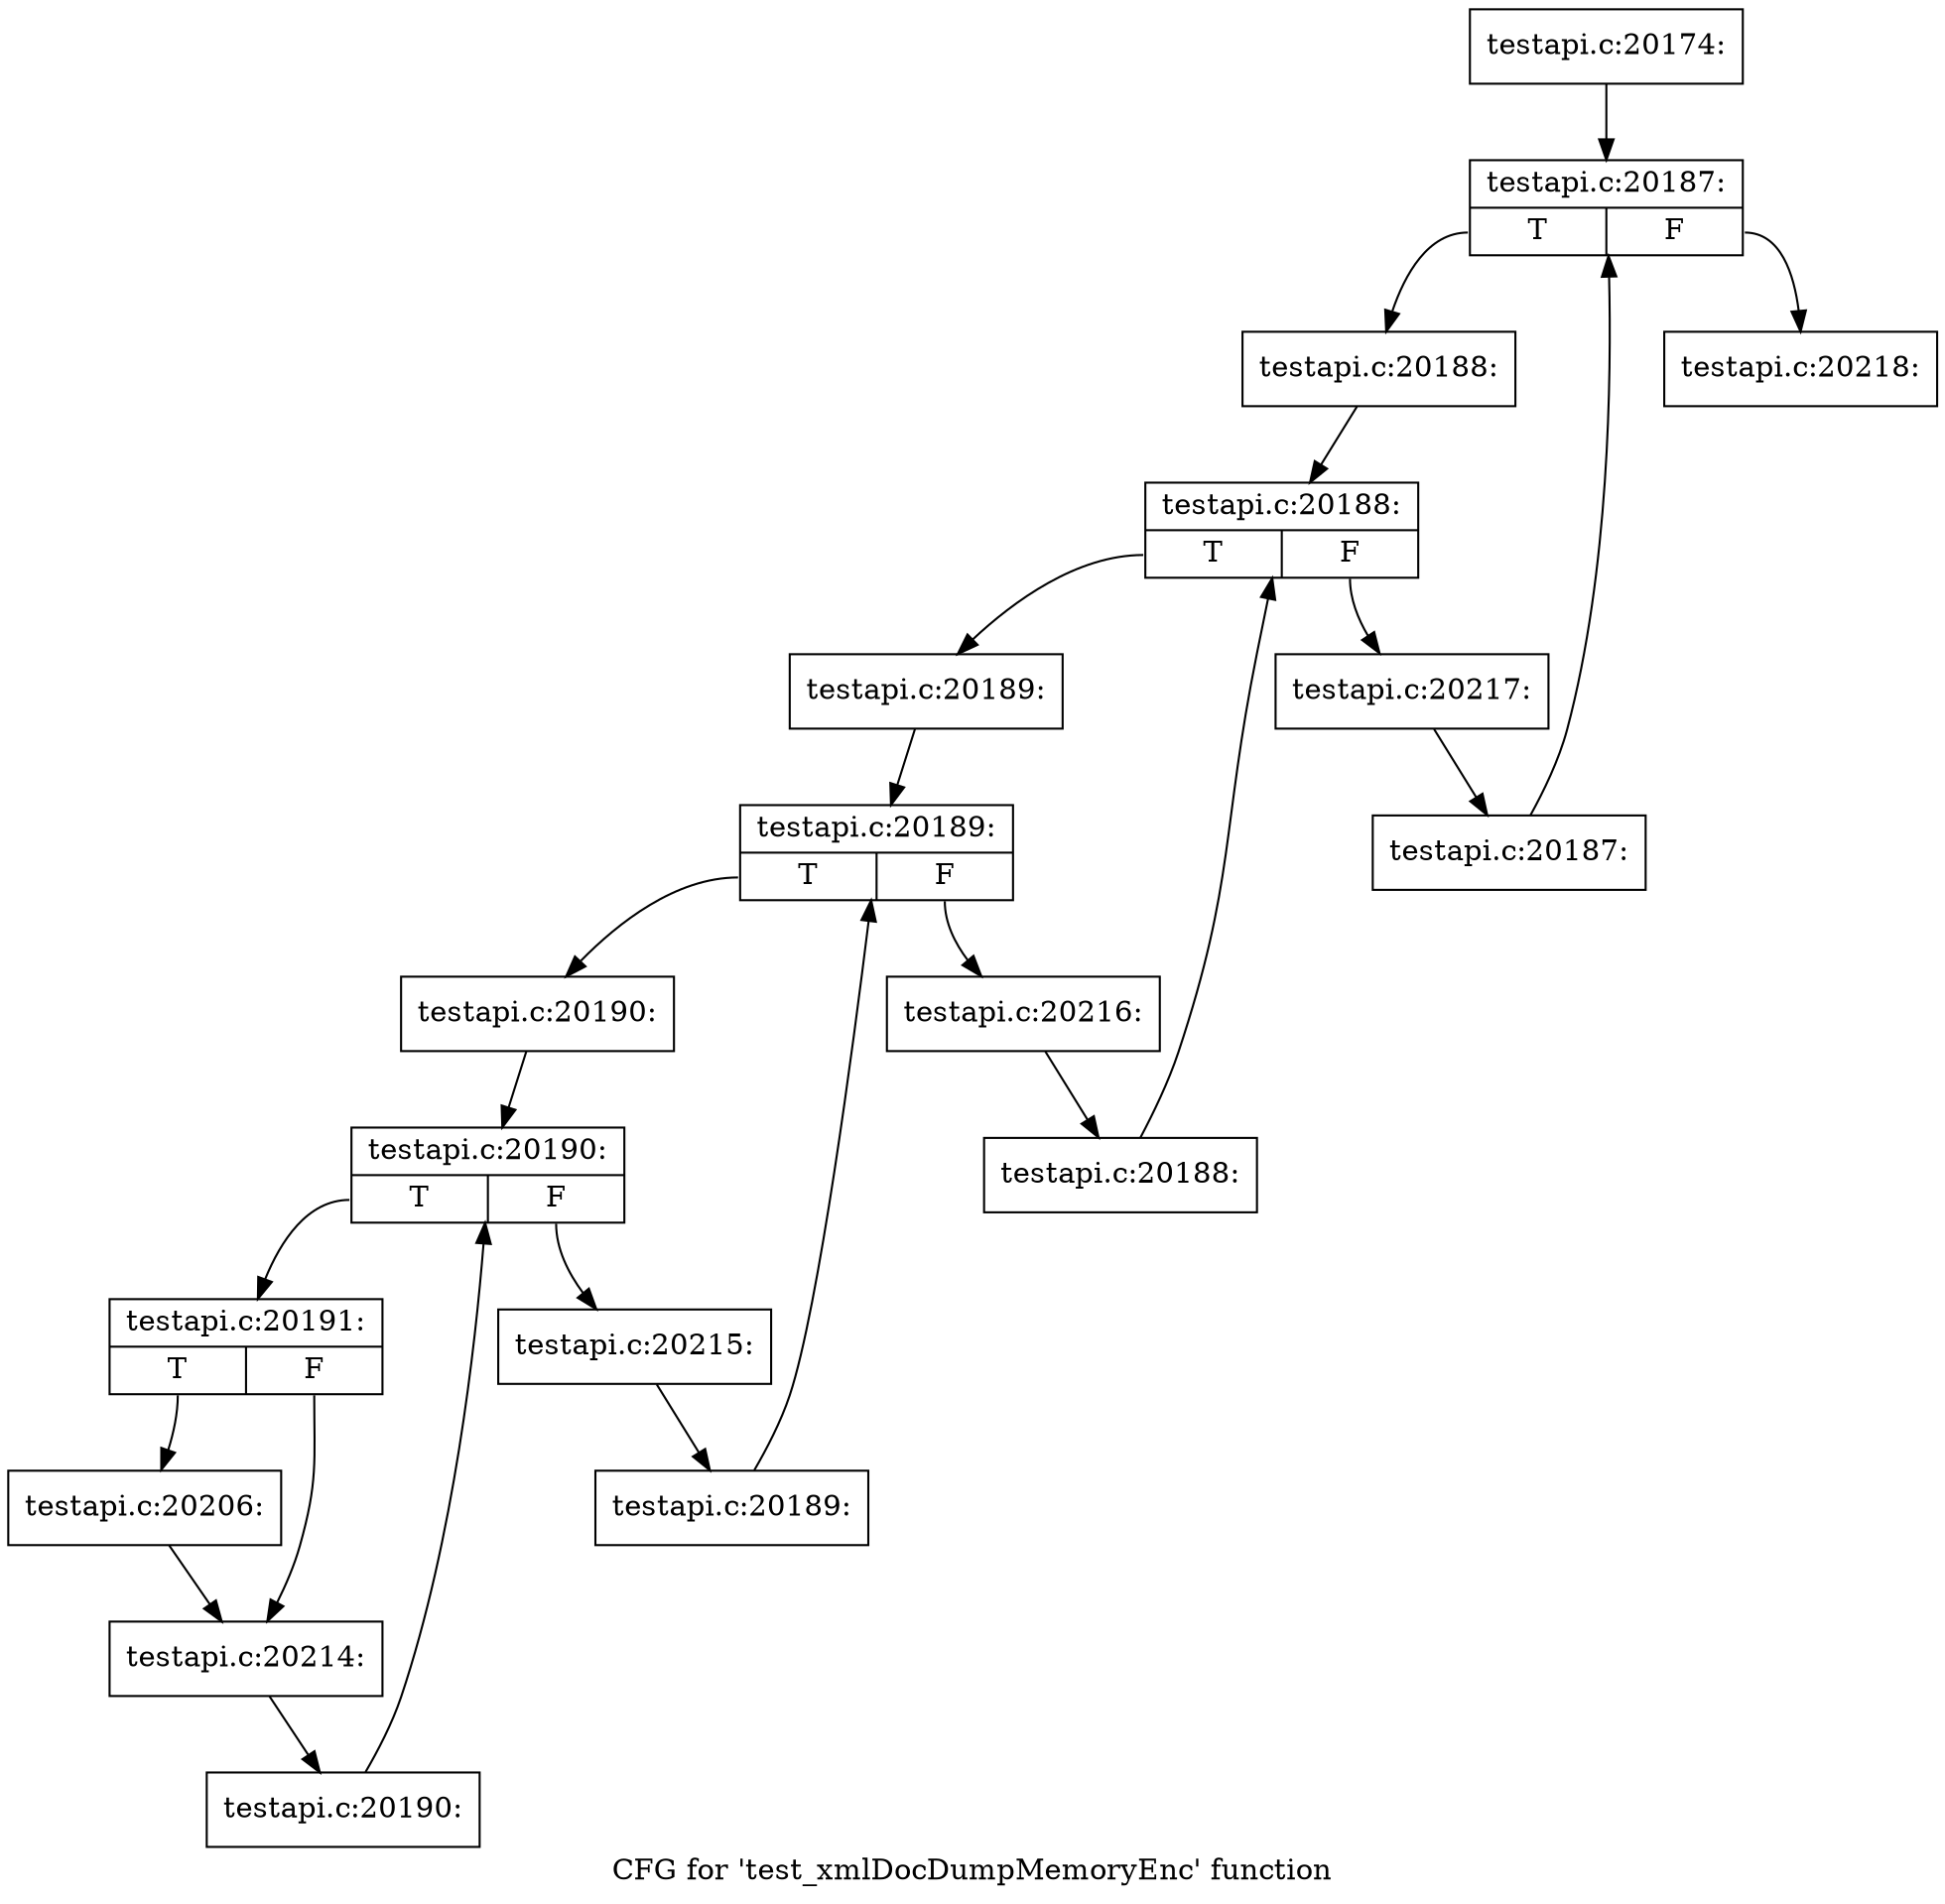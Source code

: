 digraph "CFG for 'test_xmlDocDumpMemoryEnc' function" {
	label="CFG for 'test_xmlDocDumpMemoryEnc' function";

	Node0x4bc9480 [shape=record,label="{testapi.c:20174:}"];
	Node0x4bc9480 -> Node0x4bd9980;
	Node0x4bd9980 [shape=record,label="{testapi.c:20187:|{<s0>T|<s1>F}}"];
	Node0x4bd9980:s0 -> Node0x4bd9c60;
	Node0x4bd9980:s1 -> Node0x4bd97e0;
	Node0x4bd9c60 [shape=record,label="{testapi.c:20188:}"];
	Node0x4bd9c60 -> Node0x4bda050;
	Node0x4bda050 [shape=record,label="{testapi.c:20188:|{<s0>T|<s1>F}}"];
	Node0x4bda050:s0 -> Node0x4bda2d0;
	Node0x4bda050:s1 -> Node0x4bd9f30;
	Node0x4bda2d0 [shape=record,label="{testapi.c:20189:}"];
	Node0x4bda2d0 -> Node0x4bda6c0;
	Node0x4bda6c0 [shape=record,label="{testapi.c:20189:|{<s0>T|<s1>F}}"];
	Node0x4bda6c0:s0 -> Node0x4bda940;
	Node0x4bda6c0:s1 -> Node0x4bda5a0;
	Node0x4bda940 [shape=record,label="{testapi.c:20190:}"];
	Node0x4bda940 -> Node0x4bdad30;
	Node0x4bdad30 [shape=record,label="{testapi.c:20190:|{<s0>T|<s1>F}}"];
	Node0x4bdad30:s0 -> Node0x4bdafb0;
	Node0x4bdad30:s1 -> Node0x4bdac10;
	Node0x4bdafb0 [shape=record,label="{testapi.c:20191:|{<s0>T|<s1>F}}"];
	Node0x4bdafb0:s0 -> Node0x4bdc5c0;
	Node0x4bdafb0:s1 -> Node0x4bdc8f0;
	Node0x4bdc5c0 [shape=record,label="{testapi.c:20206:}"];
	Node0x4bdc5c0 -> Node0x4bdc8f0;
	Node0x4bdc8f0 [shape=record,label="{testapi.c:20214:}"];
	Node0x4bdc8f0 -> Node0x4bdaf20;
	Node0x4bdaf20 [shape=record,label="{testapi.c:20190:}"];
	Node0x4bdaf20 -> Node0x4bdad30;
	Node0x4bdac10 [shape=record,label="{testapi.c:20215:}"];
	Node0x4bdac10 -> Node0x4bda8b0;
	Node0x4bda8b0 [shape=record,label="{testapi.c:20189:}"];
	Node0x4bda8b0 -> Node0x4bda6c0;
	Node0x4bda5a0 [shape=record,label="{testapi.c:20216:}"];
	Node0x4bda5a0 -> Node0x4bda240;
	Node0x4bda240 [shape=record,label="{testapi.c:20188:}"];
	Node0x4bda240 -> Node0x4bda050;
	Node0x4bd9f30 [shape=record,label="{testapi.c:20217:}"];
	Node0x4bd9f30 -> Node0x4bd9bd0;
	Node0x4bd9bd0 [shape=record,label="{testapi.c:20187:}"];
	Node0x4bd9bd0 -> Node0x4bd9980;
	Node0x4bd97e0 [shape=record,label="{testapi.c:20218:}"];
}
